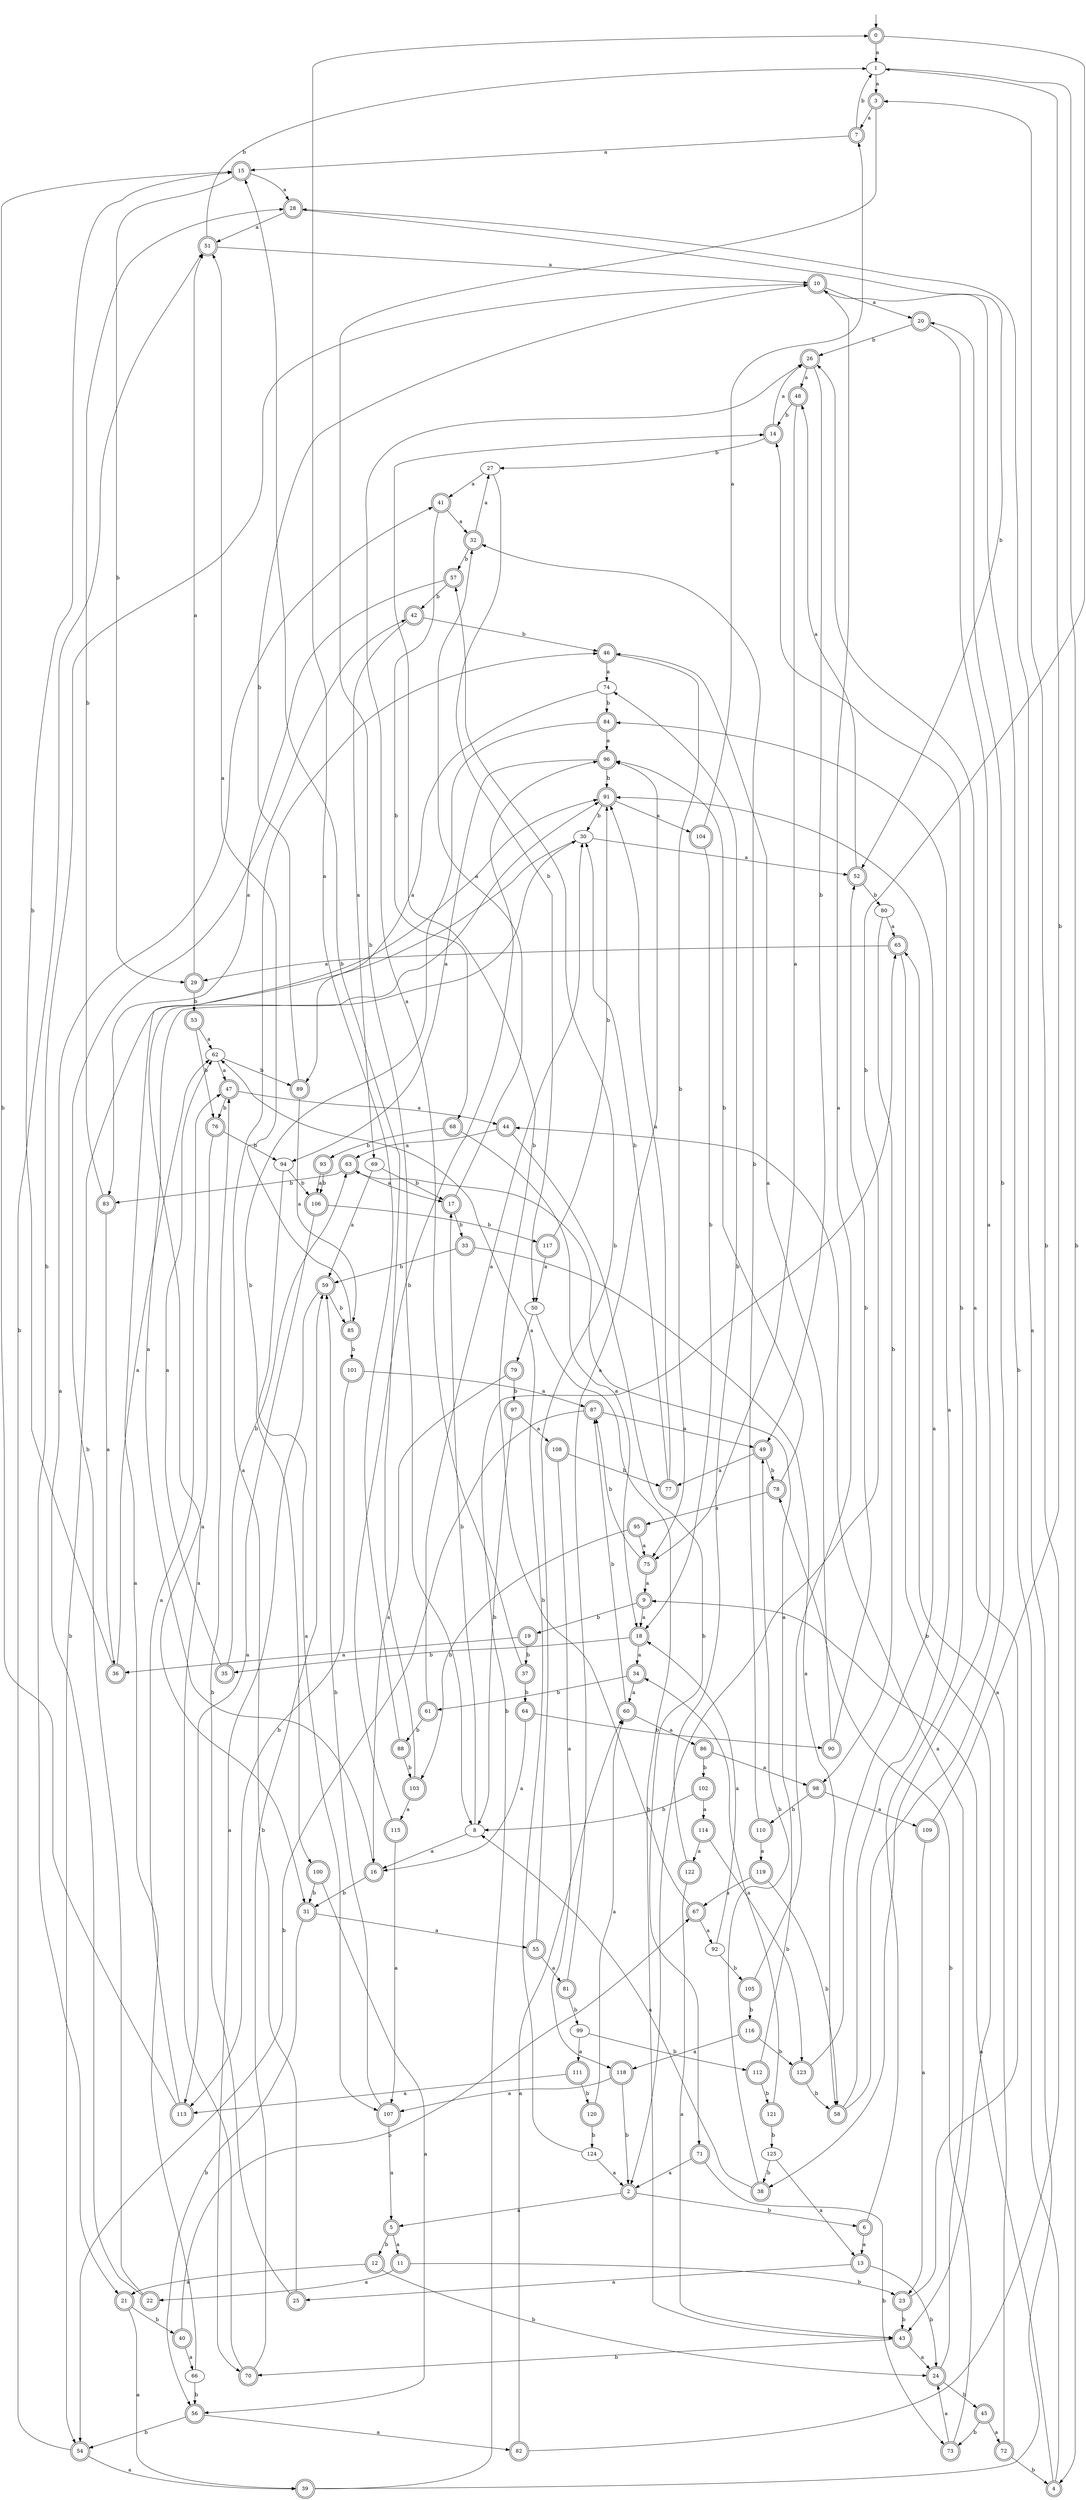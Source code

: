 digraph RandomDFA {
  __start0 [label="", shape=none];
  __start0 -> 0 [label=""];
  0 [shape=circle] [shape=doublecircle]
  0 -> 1 [label="a"]
  0 -> 2 [label="b"]
  1
  1 -> 3 [label="a"]
  1 -> 4 [label="b"]
  2 [shape=doublecircle]
  2 -> 5 [label="a"]
  2 -> 6 [label="b"]
  3 [shape=doublecircle]
  3 -> 7 [label="a"]
  3 -> 8 [label="b"]
  4 [shape=doublecircle]
  4 -> 9 [label="a"]
  4 -> 10 [label="b"]
  5 [shape=doublecircle]
  5 -> 11 [label="a"]
  5 -> 12 [label="b"]
  6 [shape=doublecircle]
  6 -> 13 [label="a"]
  6 -> 14 [label="b"]
  7 [shape=doublecircle]
  7 -> 15 [label="a"]
  7 -> 1 [label="b"]
  8
  8 -> 16 [label="a"]
  8 -> 17 [label="b"]
  9 [shape=doublecircle]
  9 -> 18 [label="a"]
  9 -> 19 [label="b"]
  10 [shape=doublecircle]
  10 -> 20 [label="a"]
  10 -> 21 [label="b"]
  11 [shape=doublecircle]
  11 -> 22 [label="a"]
  11 -> 23 [label="b"]
  12 [shape=doublecircle]
  12 -> 21 [label="a"]
  12 -> 24 [label="b"]
  13 [shape=doublecircle]
  13 -> 25 [label="a"]
  13 -> 24 [label="b"]
  14 [shape=doublecircle]
  14 -> 26 [label="a"]
  14 -> 27 [label="b"]
  15 [shape=doublecircle]
  15 -> 28 [label="a"]
  15 -> 29 [label="b"]
  16 [shape=doublecircle]
  16 -> 30 [label="a"]
  16 -> 31 [label="b"]
  17 [shape=doublecircle]
  17 -> 32 [label="a"]
  17 -> 33 [label="b"]
  18 [shape=doublecircle]
  18 -> 34 [label="a"]
  18 -> 35 [label="b"]
  19 [shape=doublecircle]
  19 -> 36 [label="a"]
  19 -> 37 [label="b"]
  20 [shape=doublecircle]
  20 -> 38 [label="a"]
  20 -> 26 [label="b"]
  21 [shape=doublecircle]
  21 -> 39 [label="a"]
  21 -> 40 [label="b"]
  22 [shape=doublecircle]
  22 -> 41 [label="a"]
  22 -> 42 [label="b"]
  23 [shape=doublecircle]
  23 -> 26 [label="a"]
  23 -> 43 [label="b"]
  24 [shape=doublecircle]
  24 -> 44 [label="a"]
  24 -> 45 [label="b"]
  25 [shape=doublecircle]
  25 -> 46 [label="a"]
  25 -> 47 [label="b"]
  26 [shape=doublecircle]
  26 -> 48 [label="a"]
  26 -> 49 [label="b"]
  27
  27 -> 41 [label="a"]
  27 -> 50 [label="b"]
  28 [shape=doublecircle]
  28 -> 51 [label="a"]
  28 -> 52 [label="b"]
  29 [shape=doublecircle]
  29 -> 51 [label="a"]
  29 -> 53 [label="b"]
  30
  30 -> 52 [label="a"]
  30 -> 54 [label="b"]
  31 [shape=doublecircle]
  31 -> 55 [label="a"]
  31 -> 56 [label="b"]
  32 [shape=doublecircle]
  32 -> 27 [label="a"]
  32 -> 57 [label="b"]
  33 [shape=doublecircle]
  33 -> 58 [label="a"]
  33 -> 59 [label="b"]
  34 [shape=doublecircle]
  34 -> 60 [label="a"]
  34 -> 61 [label="b"]
  35 [shape=doublecircle]
  35 -> 62 [label="a"]
  35 -> 63 [label="b"]
  36 [shape=doublecircle]
  36 -> 62 [label="a"]
  36 -> 15 [label="b"]
  37 [shape=doublecircle]
  37 -> 26 [label="a"]
  37 -> 64 [label="b"]
  38 [shape=doublecircle]
  38 -> 8 [label="a"]
  38 -> 49 [label="b"]
  39 [shape=doublecircle]
  39 -> 28 [label="a"]
  39 -> 65 [label="b"]
  40 [shape=doublecircle]
  40 -> 66 [label="a"]
  40 -> 67 [label="b"]
  41 [shape=doublecircle]
  41 -> 32 [label="a"]
  41 -> 68 [label="b"]
  42 [shape=doublecircle]
  42 -> 69 [label="a"]
  42 -> 46 [label="b"]
  43 [shape=doublecircle]
  43 -> 24 [label="a"]
  43 -> 70 [label="b"]
  44 [shape=doublecircle]
  44 -> 63 [label="a"]
  44 -> 71 [label="b"]
  45 [shape=doublecircle]
  45 -> 72 [label="a"]
  45 -> 73 [label="b"]
  46 [shape=doublecircle]
  46 -> 74 [label="a"]
  46 -> 75 [label="b"]
  47 [shape=doublecircle]
  47 -> 44 [label="a"]
  47 -> 76 [label="b"]
  48 [shape=doublecircle]
  48 -> 75 [label="a"]
  48 -> 14 [label="b"]
  49 [shape=doublecircle]
  49 -> 77 [label="a"]
  49 -> 78 [label="b"]
  50
  50 -> 79 [label="a"]
  50 -> 43 [label="b"]
  51 [shape=doublecircle]
  51 -> 10 [label="a"]
  51 -> 1 [label="b"]
  52 [shape=doublecircle]
  52 -> 48 [label="a"]
  52 -> 80 [label="b"]
  53 [shape=doublecircle]
  53 -> 62 [label="a"]
  53 -> 76 [label="b"]
  54 [shape=doublecircle]
  54 -> 39 [label="a"]
  54 -> 51 [label="b"]
  55 [shape=doublecircle]
  55 -> 81 [label="a"]
  55 -> 57 [label="b"]
  56 [shape=doublecircle]
  56 -> 82 [label="a"]
  56 -> 54 [label="b"]
  57 [shape=doublecircle]
  57 -> 83 [label="a"]
  57 -> 42 [label="b"]
  58 [shape=doublecircle]
  58 -> 84 [label="a"]
  58 -> 20 [label="b"]
  59 [shape=doublecircle]
  59 -> 70 [label="a"]
  59 -> 85 [label="b"]
  60 [shape=doublecircle]
  60 -> 86 [label="a"]
  60 -> 87 [label="b"]
  61 [shape=doublecircle]
  61 -> 30 [label="a"]
  61 -> 88 [label="b"]
  62
  62 -> 47 [label="a"]
  62 -> 89 [label="b"]
  63 [shape=doublecircle]
  63 -> 17 [label="a"]
  63 -> 83 [label="b"]
  64 [shape=doublecircle]
  64 -> 16 [label="a"]
  64 -> 90 [label="b"]
  65 [shape=doublecircle]
  65 -> 29 [label="a"]
  65 -> 43 [label="b"]
  66
  66 -> 91 [label="a"]
  66 -> 56 [label="b"]
  67 [shape=doublecircle]
  67 -> 92 [label="a"]
  67 -> 14 [label="b"]
  68 [shape=doublecircle]
  68 -> 18 [label="a"]
  68 -> 93 [label="b"]
  69
  69 -> 59 [label="a"]
  69 -> 17 [label="b"]
  70 [shape=doublecircle]
  70 -> 91 [label="a"]
  70 -> 59 [label="b"]
  71 [shape=doublecircle]
  71 -> 2 [label="a"]
  71 -> 73 [label="b"]
  72 [shape=doublecircle]
  72 -> 65 [label="a"]
  72 -> 4 [label="b"]
  73 [shape=doublecircle]
  73 -> 24 [label="a"]
  73 -> 78 [label="b"]
  74
  74 -> 89 [label="a"]
  74 -> 84 [label="b"]
  75 [shape=doublecircle]
  75 -> 9 [label="a"]
  75 -> 87 [label="b"]
  76 [shape=doublecircle]
  76 -> 31 [label="a"]
  76 -> 94 [label="b"]
  77 [shape=doublecircle]
  77 -> 91 [label="a"]
  77 -> 30 [label="b"]
  78 [shape=doublecircle]
  78 -> 95 [label="a"]
  78 -> 96 [label="b"]
  79 [shape=doublecircle]
  79 -> 16 [label="a"]
  79 -> 97 [label="b"]
  80
  80 -> 65 [label="a"]
  80 -> 98 [label="b"]
  81 [shape=doublecircle]
  81 -> 96 [label="a"]
  81 -> 99 [label="b"]
  82 [shape=doublecircle]
  82 -> 60 [label="a"]
  82 -> 3 [label="b"]
  83 [shape=doublecircle]
  83 -> 36 [label="a"]
  83 -> 28 [label="b"]
  84 [shape=doublecircle]
  84 -> 96 [label="a"]
  84 -> 100 [label="b"]
  85 [shape=doublecircle]
  85 -> 51 [label="a"]
  85 -> 101 [label="b"]
  86 [shape=doublecircle]
  86 -> 98 [label="a"]
  86 -> 102 [label="b"]
  87 [shape=doublecircle]
  87 -> 49 [label="a"]
  87 -> 54 [label="b"]
  88 [shape=doublecircle]
  88 -> 0 [label="a"]
  88 -> 103 [label="b"]
  89 [shape=doublecircle]
  89 -> 85 [label="a"]
  89 -> 10 [label="b"]
  90 [shape=doublecircle]
  90 -> 46 [label="a"]
  90 -> 52 [label="b"]
  91 [shape=doublecircle]
  91 -> 104 [label="a"]
  91 -> 30 [label="b"]
  92
  92 -> 18 [label="a"]
  92 -> 105 [label="b"]
  93 [shape=doublecircle]
  93 -> 106 [label="a"]
  93 -> 106 [label="b"]
  94
  94 -> 107 [label="a"]
  94 -> 106 [label="b"]
  95 [shape=doublecircle]
  95 -> 75 [label="a"]
  95 -> 103 [label="b"]
  96 [shape=doublecircle]
  96 -> 94 [label="a"]
  96 -> 91 [label="b"]
  97 [shape=doublecircle]
  97 -> 108 [label="a"]
  97 -> 8 [label="b"]
  98 [shape=doublecircle]
  98 -> 109 [label="a"]
  98 -> 110 [label="b"]
  99
  99 -> 111 [label="a"]
  99 -> 112 [label="b"]
  100 [shape=doublecircle]
  100 -> 56 [label="a"]
  100 -> 31 [label="b"]
  101 [shape=doublecircle]
  101 -> 87 [label="a"]
  101 -> 113 [label="b"]
  102 [shape=doublecircle]
  102 -> 114 [label="a"]
  102 -> 8 [label="b"]
  103 [shape=doublecircle]
  103 -> 115 [label="a"]
  103 -> 15 [label="b"]
  104 [shape=doublecircle]
  104 -> 7 [label="a"]
  104 -> 18 [label="b"]
  105 [shape=doublecircle]
  105 -> 10 [label="a"]
  105 -> 116 [label="b"]
  106 [shape=doublecircle]
  106 -> 113 [label="a"]
  106 -> 117 [label="b"]
  107 [shape=doublecircle]
  107 -> 5 [label="a"]
  107 -> 59 [label="b"]
  108 [shape=doublecircle]
  108 -> 118 [label="a"]
  108 -> 77 [label="b"]
  109 [shape=doublecircle]
  109 -> 23 [label="a"]
  109 -> 1 [label="b"]
  110 [shape=doublecircle]
  110 -> 119 [label="a"]
  110 -> 32 [label="b"]
  111 [shape=doublecircle]
  111 -> 113 [label="a"]
  111 -> 120 [label="b"]
  112 [shape=doublecircle]
  112 -> 63 [label="a"]
  112 -> 121 [label="b"]
  113 [shape=doublecircle]
  113 -> 47 [label="a"]
  113 -> 15 [label="b"]
  114 [shape=doublecircle]
  114 -> 122 [label="a"]
  114 -> 123 [label="b"]
  115 [shape=doublecircle]
  115 -> 107 [label="a"]
  115 -> 96 [label="b"]
  116 [shape=doublecircle]
  116 -> 118 [label="a"]
  116 -> 123 [label="b"]
  117 [shape=doublecircle]
  117 -> 50 [label="a"]
  117 -> 91 [label="b"]
  118 [shape=doublecircle]
  118 -> 107 [label="a"]
  118 -> 2 [label="b"]
  119 [shape=doublecircle]
  119 -> 67 [label="a"]
  119 -> 58 [label="b"]
  120 [shape=doublecircle]
  120 -> 60 [label="a"]
  120 -> 124 [label="b"]
  121 [shape=doublecircle]
  121 -> 34 [label="a"]
  121 -> 125 [label="b"]
  122 [shape=doublecircle]
  122 -> 43 [label="a"]
  122 -> 74 [label="b"]
  123 [shape=doublecircle]
  123 -> 91 [label="a"]
  123 -> 58 [label="b"]
  124
  124 -> 2 [label="a"]
  124 -> 62 [label="b"]
  125
  125 -> 13 [label="a"]
  125 -> 38 [label="b"]
}
